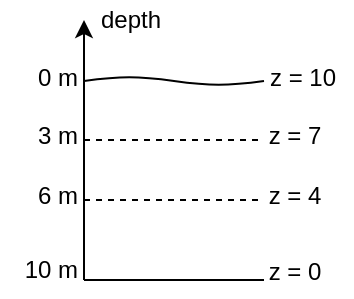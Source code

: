 <mxfile version="13.8.3" type="device"><diagram id="Q1GLjBs-rq7CxYb_YnQ9" name="Page-1"><mxGraphModel dx="687" dy="374" grid="1" gridSize="10" guides="1" tooltips="1" connect="1" arrows="1" fold="1" page="1" pageScale="1" pageWidth="827" pageHeight="1169" math="0" shadow="0"><root><mxCell id="0"/><mxCell id="1" parent="0"/><mxCell id="khKurftEAvlLMGNzWaGb-2" value="" style="pointerEvents=1;verticalLabelPosition=bottom;shadow=0;dashed=0;align=center;html=1;verticalAlign=top;shape=mxgraph.electrical.waveforms.sine_wave;" vertex="1" parent="1"><mxGeometry x="280" y="38" width="90" height="5" as="geometry"/></mxCell><mxCell id="khKurftEAvlLMGNzWaGb-4" value="" style="endArrow=none;dashed=1;html=1;" edge="1" parent="1"><mxGeometry width="50" height="50" relative="1" as="geometry"><mxPoint x="280" y="70" as="sourcePoint"/><mxPoint x="370" y="70" as="targetPoint"/></mxGeometry></mxCell><mxCell id="khKurftEAvlLMGNzWaGb-5" value="" style="endArrow=none;html=1;" edge="1" parent="1"><mxGeometry width="50" height="50" relative="1" as="geometry"><mxPoint x="280" y="140" as="sourcePoint"/><mxPoint x="370" y="140" as="targetPoint"/></mxGeometry></mxCell><mxCell id="khKurftEAvlLMGNzWaGb-7" value="" style="endArrow=none;dashed=1;html=1;" edge="1" parent="1"><mxGeometry width="50" height="50" relative="1" as="geometry"><mxPoint x="280" y="100" as="sourcePoint"/><mxPoint x="370" y="100" as="targetPoint"/></mxGeometry></mxCell><mxCell id="khKurftEAvlLMGNzWaGb-8" value="3 m" style="text;html=1;align=right;verticalAlign=middle;resizable=0;points=[];autosize=1;" vertex="1" parent="1"><mxGeometry x="238" y="58" width="40" height="20" as="geometry"/></mxCell><mxCell id="khKurftEAvlLMGNzWaGb-9" value="6 m" style="text;html=1;align=right;verticalAlign=middle;resizable=0;points=[];autosize=1;" vertex="1" parent="1"><mxGeometry x="238" y="88" width="40" height="20" as="geometry"/></mxCell><mxCell id="khKurftEAvlLMGNzWaGb-10" value="10 m" style="text;html=1;align=right;verticalAlign=middle;resizable=0;points=[];autosize=1;" vertex="1" parent="1"><mxGeometry x="238" y="125" width="40" height="20" as="geometry"/></mxCell><mxCell id="khKurftEAvlLMGNzWaGb-11" value="0 m" style="text;html=1;align=right;verticalAlign=middle;resizable=0;points=[];autosize=1;" vertex="1" parent="1"><mxGeometry x="238" y="28.5" width="40" height="20" as="geometry"/></mxCell><mxCell id="khKurftEAvlLMGNzWaGb-12" value="" style="endArrow=classic;html=1;" edge="1" parent="1"><mxGeometry width="50" height="50" relative="1" as="geometry"><mxPoint x="280" y="140" as="sourcePoint"/><mxPoint x="280" y="10" as="targetPoint"/></mxGeometry></mxCell><mxCell id="khKurftEAvlLMGNzWaGb-13" value="depth" style="text;html=1;align=center;verticalAlign=middle;resizable=0;points=[];autosize=1;" vertex="1" parent="1"><mxGeometry x="278" width="50" height="20" as="geometry"/></mxCell><mxCell id="khKurftEAvlLMGNzWaGb-14" value="z = 0" style="text;html=1;align=center;verticalAlign=middle;resizable=0;points=[];autosize=1;" vertex="1" parent="1"><mxGeometry x="365" y="126" width="40" height="20" as="geometry"/></mxCell><mxCell id="khKurftEAvlLMGNzWaGb-16" value="z = 4" style="text;html=1;align=center;verticalAlign=middle;resizable=0;points=[];autosize=1;" vertex="1" parent="1"><mxGeometry x="365" y="88" width="40" height="20" as="geometry"/></mxCell><mxCell id="khKurftEAvlLMGNzWaGb-17" value="z = 7" style="text;html=1;align=center;verticalAlign=middle;resizable=0;points=[];autosize=1;" vertex="1" parent="1"><mxGeometry x="365" y="58" width="40" height="20" as="geometry"/></mxCell><mxCell id="khKurftEAvlLMGNzWaGb-18" value="z = 10" style="text;html=1;align=center;verticalAlign=middle;resizable=0;points=[];autosize=1;" vertex="1" parent="1"><mxGeometry x="364" y="28.5" width="50" height="20" as="geometry"/></mxCell></root></mxGraphModel></diagram></mxfile>